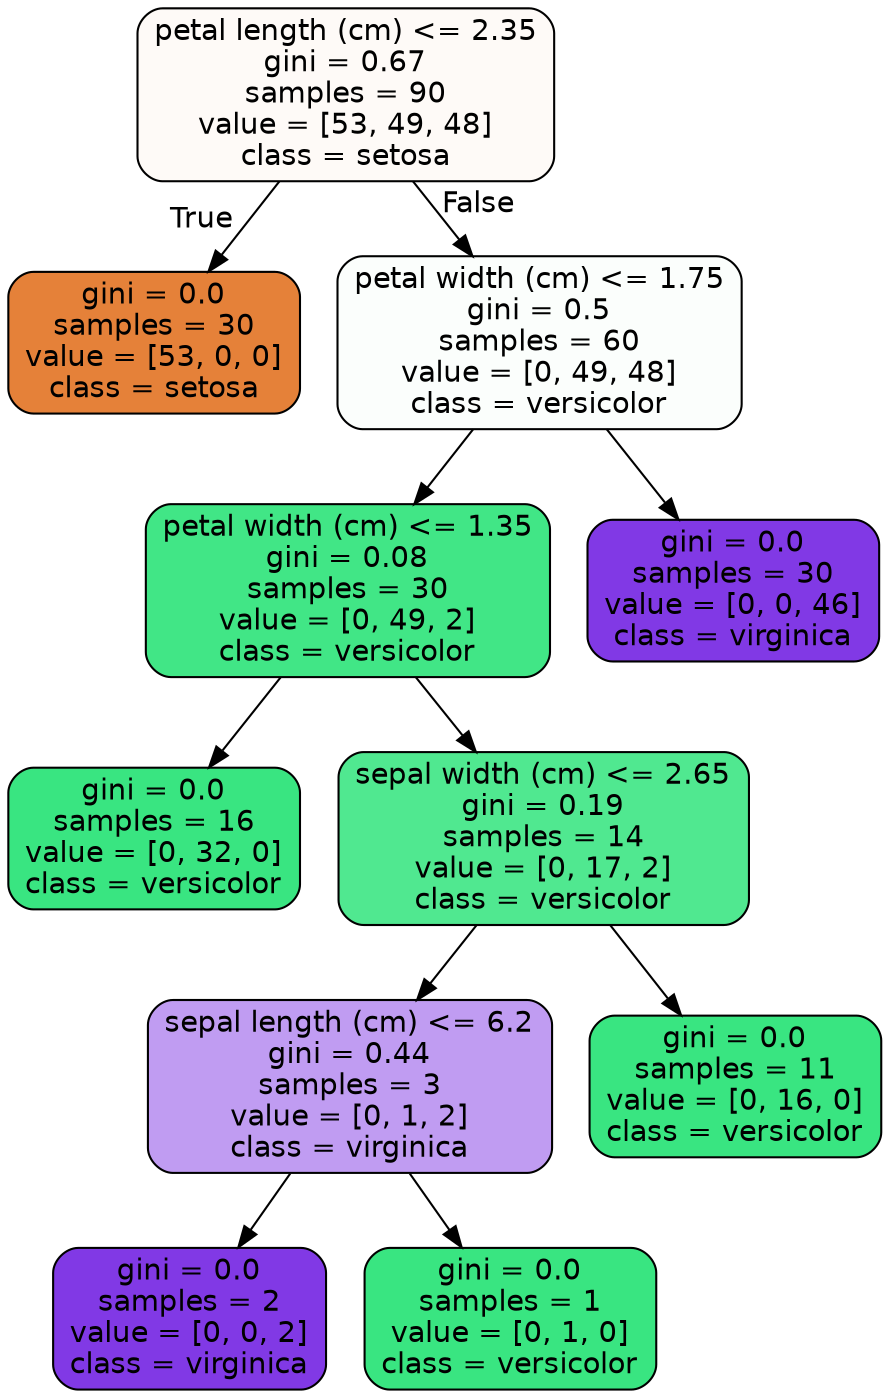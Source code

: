 digraph Tree {
node [shape=box, style="filled, rounded", color="black", fontname="helvetica"] ;
edge [fontname="helvetica"] ;
0 [label="petal length (cm) <= 2.35\ngini = 0.67\nsamples = 90\nvalue = [53, 49, 48]\nclass = setosa", fillcolor="#fefaf7"] ;
1 [label="gini = 0.0\nsamples = 30\nvalue = [53, 0, 0]\nclass = setosa", fillcolor="#e58139"] ;
0 -> 1 [labeldistance=2.5, labelangle=45, headlabel="True"] ;
2 [label="petal width (cm) <= 1.75\ngini = 0.5\nsamples = 60\nvalue = [0, 49, 48]\nclass = versicolor", fillcolor="#fbfefc"] ;
0 -> 2 [labeldistance=2.5, labelangle=-45, headlabel="False"] ;
3 [label="petal width (cm) <= 1.35\ngini = 0.08\nsamples = 30\nvalue = [0, 49, 2]\nclass = versicolor", fillcolor="#41e686"] ;
2 -> 3 ;
4 [label="gini = 0.0\nsamples = 16\nvalue = [0, 32, 0]\nclass = versicolor", fillcolor="#39e581"] ;
3 -> 4 ;
5 [label="sepal width (cm) <= 2.65\ngini = 0.19\nsamples = 14\nvalue = [0, 17, 2]\nclass = versicolor", fillcolor="#50e890"] ;
3 -> 5 ;
6 [label="sepal length (cm) <= 6.2\ngini = 0.44\nsamples = 3\nvalue = [0, 1, 2]\nclass = virginica", fillcolor="#c09cf2"] ;
5 -> 6 ;
7 [label="gini = 0.0\nsamples = 2\nvalue = [0, 0, 2]\nclass = virginica", fillcolor="#8139e5"] ;
6 -> 7 ;
8 [label="gini = 0.0\nsamples = 1\nvalue = [0, 1, 0]\nclass = versicolor", fillcolor="#39e581"] ;
6 -> 8 ;
9 [label="gini = 0.0\nsamples = 11\nvalue = [0, 16, 0]\nclass = versicolor", fillcolor="#39e581"] ;
5 -> 9 ;
10 [label="gini = 0.0\nsamples = 30\nvalue = [0, 0, 46]\nclass = virginica", fillcolor="#8139e5"] ;
2 -> 10 ;
}